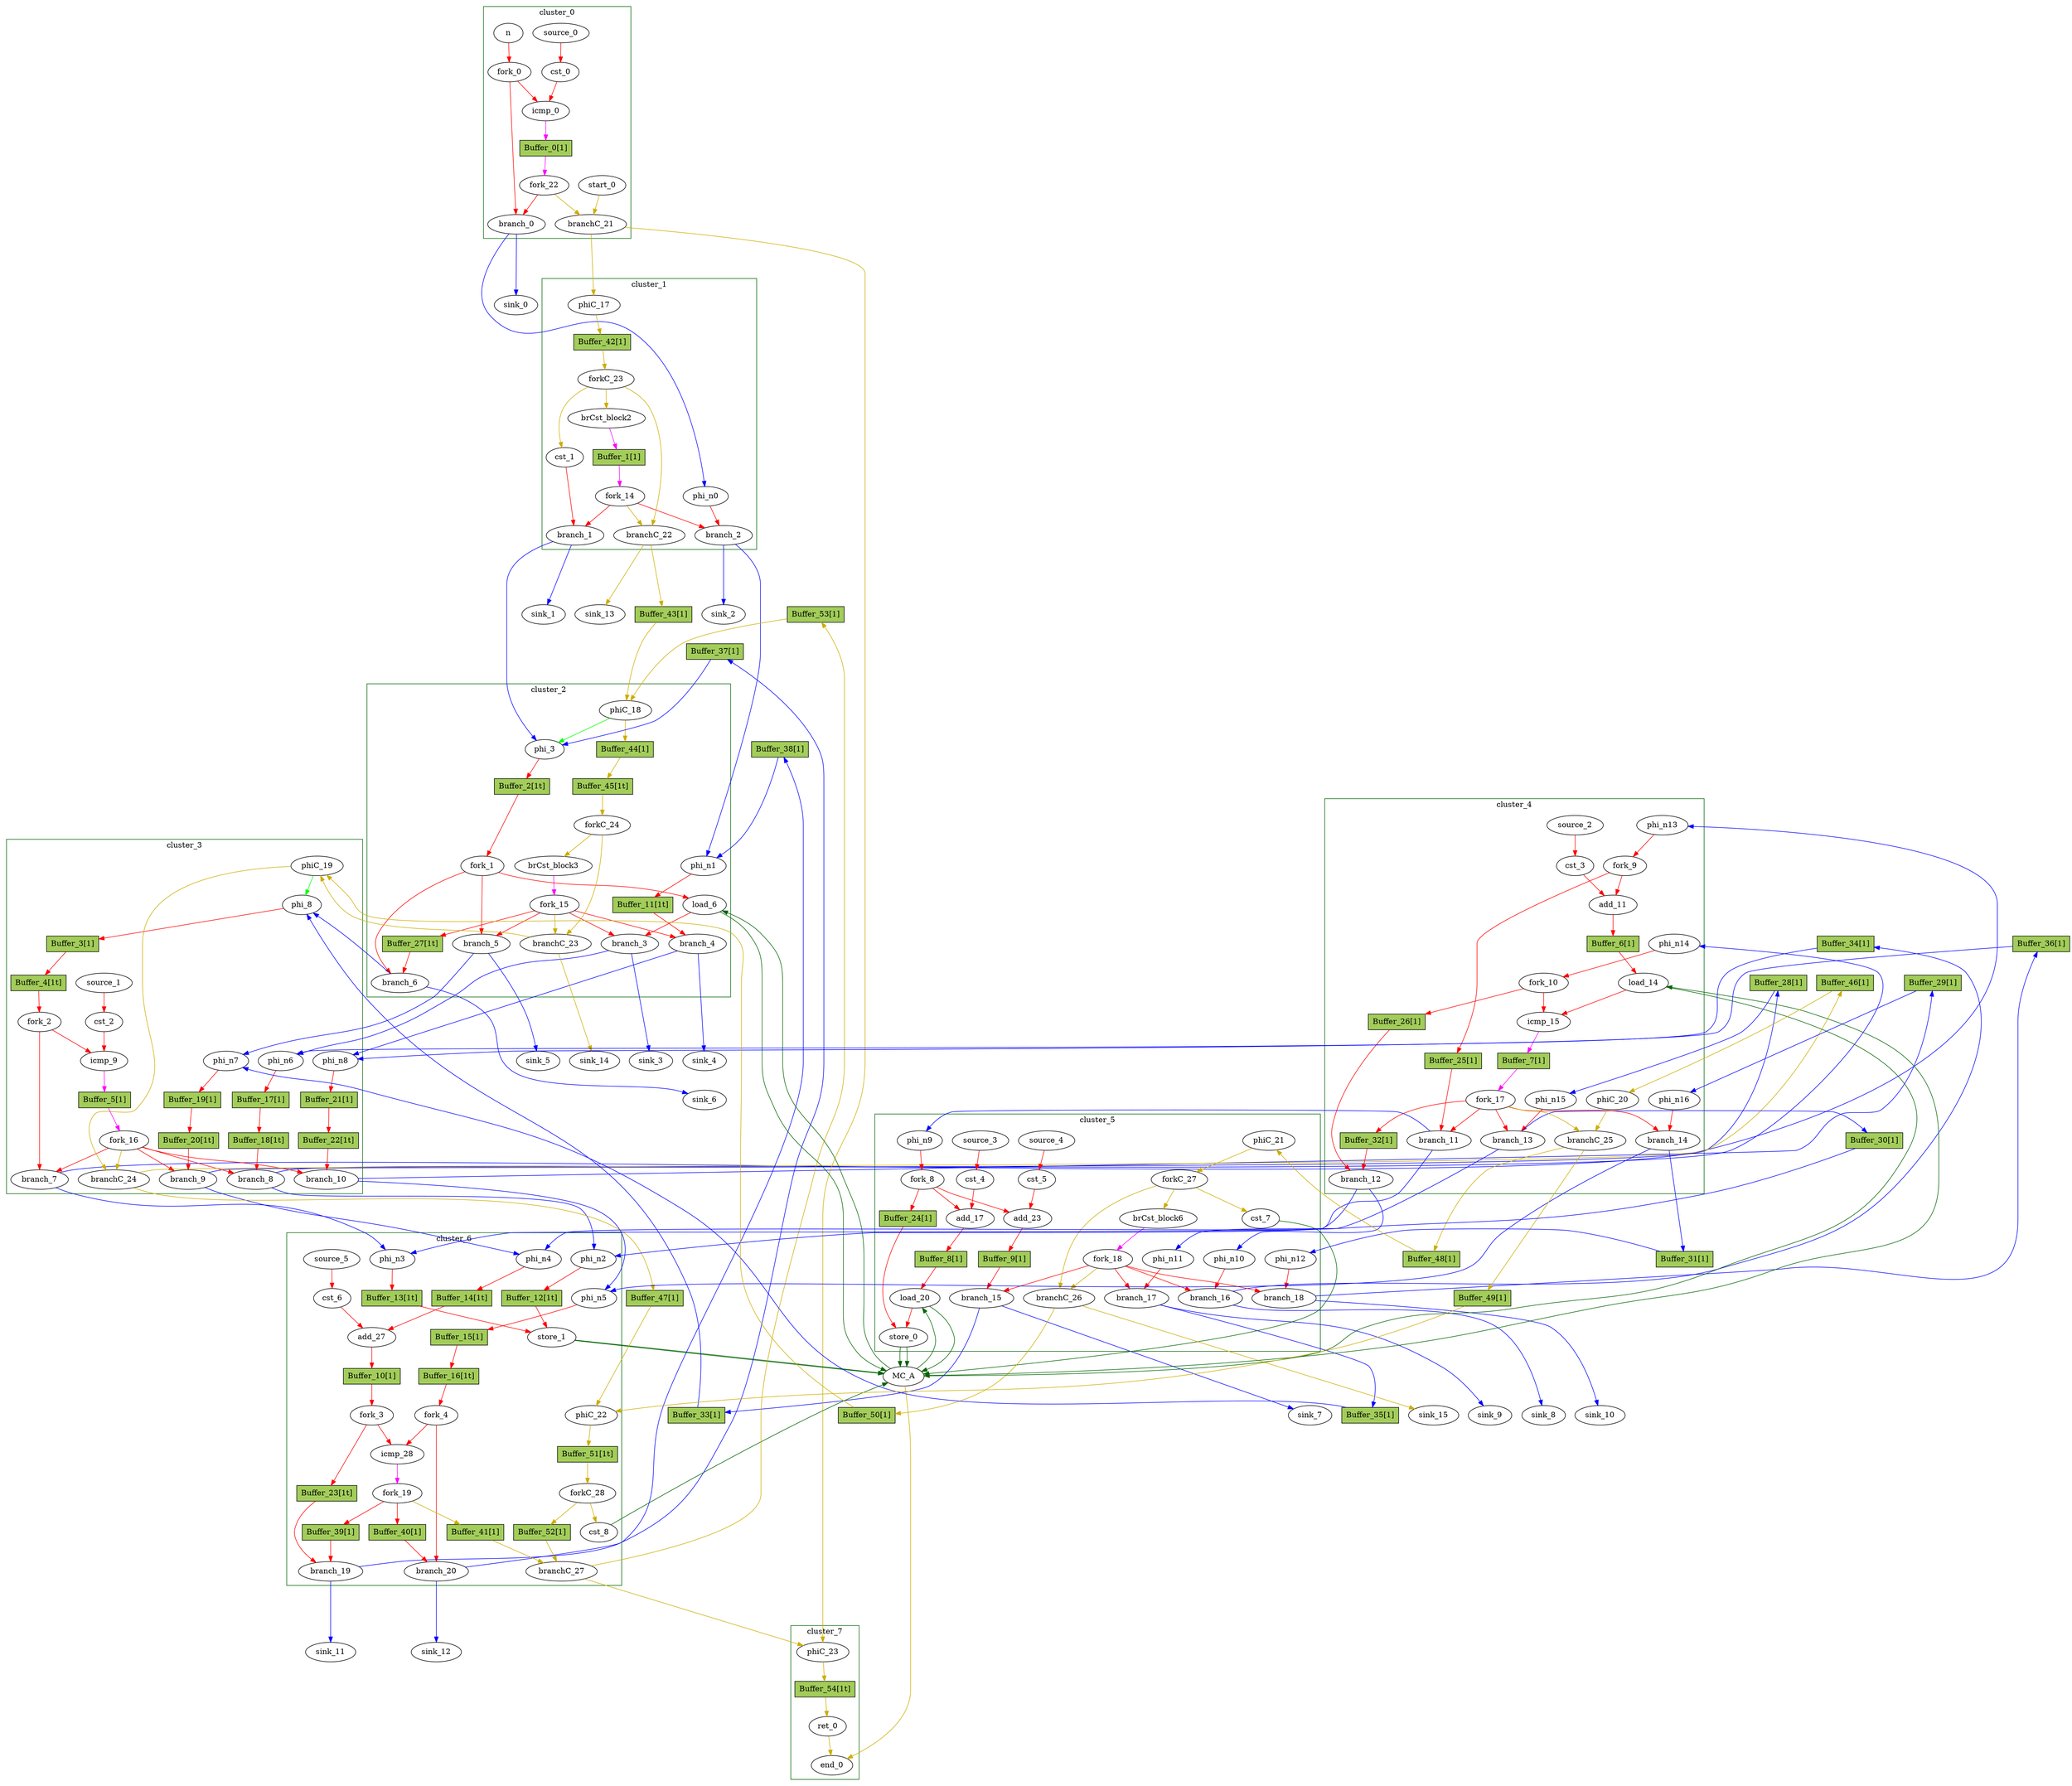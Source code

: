 Digraph G {
	splines=spline;
	subgraph cluster_cluster_3 {
	color = "darkgreen";
label = "cluster_3";
		"phi_8" [type="Mux", in="in1?:1 in2:32 in3:32 ", out="out1:32", bbID=4, delay=1.397];
		"cst_2" [type="Constant", in="in1:1", out="out1:1", bbID=4, value="0x00000000"];
		"icmp_9" [type="Operator", in="in1:32 in2:32 ", out="out1:1 ", bbID=4, II=1, delay=1.907, latency=0, op="icmp_sgt_op"];
		"phi_n6" [type="Merge", in="in1:32 in2:32 ", out="out1:32", bbID=4, delay=1.397];
		"phi_n7" [type="Merge", in="in1:31 in2:31 ", out="out1:31", bbID=4, delay=1.397];
		"phi_n8" [type="Merge", in="in1:32 in2:32 ", out="out1:32", bbID=4, delay=1.397];
		"fork_2" [type="Fork", in="in1:32", out="out1:32 out2:32 ", bbID=4];
		"branch_7" [type="Branch", in="in1:32 in2?:1", out="out1+:32 out2-:32", bbID=4];
		"branch_8" [type="Branch", in="in1:32 in2?:1", out="out1+:32 out2-:32", bbID=4];
		"branch_9" [type="Branch", in="in1:31 in2?:1", out="out1+:31 out2-:31", bbID=4];
		"branch_10" [type="Branch", in="in1:32 in2?:1", out="out1+:32 out2-:32", bbID=4];
		"fork_16" [type="Fork", in="in1:1", out="out1:1 out2:1 out3:1 out4:1 out5:1 ", bbID=4];
		"phiC_19" [type="CntrlMerge", in="in1:0 in2:0 ", out="out1:0 out2?:1", bbID=4, delay=0.0];
		"branchC_24" [type="Branch", in="in1:0 in2?:1", out="out1+:0 out2-:0", bbID=4];
		"source_1" [type="Source", out="out1:1", bbID=4];
		"Buffer_3" [type="Buffer", in="in1:32", out="out1:32", bbID=3, fillcolor="darkolivegreen3", height=0.4, label="Buffer_3[1]", shape="box", slots=1, style="filled", transparent="false"];
		"Buffer_4" [type="Buffer", in="in1:32", out="out1:32", bbID=3, fillcolor="darkolivegreen3", height=0.4, label="Buffer_4[1t]", shape="box", slots=1, style="filled", transparent="true"];
		"Buffer_5" [type="Buffer", in="in1:32", out="out1:32", bbID=3, fillcolor="darkolivegreen3", height=0.4, label="Buffer_5[1]", shape="box", slots=1, style="filled", transparent="false"];
		"Buffer_17" [type="Buffer", in="in1:32", out="out1:32", bbID=3, fillcolor="darkolivegreen3", height=0.4, label="Buffer_17[1]", shape="box", slots=1, style="filled", transparent="false"];
		"Buffer_18" [type="Buffer", in="in1:32", out="out1:32", bbID=3, fillcolor="darkolivegreen3", height=0.4, label="Buffer_18[1t]", shape="box", slots=1, style="filled", transparent="true"];
		"Buffer_19" [type="Buffer", in="in1:32", out="out1:32", bbID=3, fillcolor="darkolivegreen3", height=0.4, label="Buffer_19[1]", shape="box", slots=1, style="filled", transparent="false"];
		"Buffer_20" [type="Buffer", in="in1:32", out="out1:32", bbID=3, fillcolor="darkolivegreen3", height=0.4, label="Buffer_20[1t]", shape="box", slots=1, style="filled", transparent="true"];
		"Buffer_21" [type="Buffer", in="in1:32", out="out1:32", bbID=3, fillcolor="darkolivegreen3", height=0.4, label="Buffer_21[1]", shape="box", slots=1, style="filled", transparent="false"];
		"Buffer_22" [type="Buffer", in="in1:32", out="out1:32", bbID=3, fillcolor="darkolivegreen3", height=0.4, label="Buffer_22[1t]", shape="box", slots=1, style="filled", transparent="true"];
	}
	subgraph cluster_cluster_5 {
	color = "darkgreen";
label = "cluster_5";
		"cst_4" [type="Constant", in="in1:32", out="out1:32", bbID=6, value="0xFFFFFFFF"];
		"add_17" [type="Operator", in="in1:32 in2:32 ", out="out1:32 ", bbID=6, II=1, delay=2.287, latency=0, op="add_op"];
		"load_20" [type="Operator", in="in1:32 in2:32 ", out="out1:32 out2:32 ", bbID=6, II=1, delay=1.412, latency=2, op="mc_load_op", portId=2];
		"store_0" [type="Operator", in="in1:32 in2:32 ", out="out1:32 out2:32 ", bbID=6, II=1, delay=0.672, latency=0, op="mc_store_op", portId=0];
		"cst_5" [type="Constant", in="in1:32", out="out1:32", bbID=6, value="0xFFFFFFFF"];
		"add_23" [type="Operator", in="in1:32 in2:32 ", out="out1:32 ", bbID=6, II=1, delay=2.287, latency=0, op="add_op"];
		"brCst_block6" [type="Constant", in="in1:1", out="out1:1", bbID=6, value="0x1"];
		"phi_n9" [type="Merge", in="in1:32 ", out="out1:32", bbID=6, delay=0.0];
		"phi_n10" [type="Merge", in="in1:32 ", out="out1:32", bbID=6, delay=0.0];
		"phi_n11" [type="Merge", in="in1:31 ", out="out1:31", bbID=6, delay=0.0];
		"phi_n12" [type="Merge", in="in1:32 ", out="out1:32", bbID=6, delay=0.0];
		"fork_8" [type="Fork", in="in1:32", out="out1:32 out2:32 out3:32 ", bbID=6];
		"branch_15" [type="Branch", in="in1:32 in2?:1", out="out1+:32 out2-:32", bbID=6];
		"branch_16" [type="Branch", in="in1:32 in2?:1", out="out1+:32 out2-:32", bbID=6];
		"branch_17" [type="Branch", in="in1:31 in2?:1", out="out1+:31 out2-:31", bbID=6];
		"branch_18" [type="Branch", in="in1:32 in2?:1", out="out1+:32 out2-:32", bbID=6];
		"fork_18" [type="Fork", in="in1:1", out="out1:1 out2:1 out3:1 out4:1 out5:1 ", bbID=6];
		"cst_7" [type="Constant", in="in1:1", out="out1:1", bbID=6, value="0x00000001"];
		"phiC_21" [type="Merge", in="in1:0 ", out="out1:0", bbID=6, delay=0.0];
		"forkC_27" [type="Fork", in="in1:0", out="out1:0 out2:0 out3:0 ", bbID=6];
		"branchC_26" [type="Branch", in="in1:0 in2?:1", out="out1+:0 out2-:0", bbID=6];
		"source_3" [type="Source", out="out1:32", bbID=6];
		"source_4" [type="Source", out="out1:32", bbID=6];
		"Buffer_8" [type="Buffer", in="in1:32", out="out1:32", bbID=3, fillcolor="darkolivegreen3", height=0.4, label="Buffer_8[1]", shape="box", slots=1, style="filled", transparent="false"];
		"Buffer_9" [type="Buffer", in="in1:32", out="out1:32", bbID=3, fillcolor="darkolivegreen3", height=0.4, label="Buffer_9[1]", shape="box", slots=1, style="filled", transparent="false"];
		"Buffer_24" [type="Buffer", in="in1:32", out="out1:32", bbID=3, fillcolor="darkolivegreen3", height=0.4, label="Buffer_24[1]", shape="box", slots=1, style="filled", transparent="false"];
	}
	subgraph cluster_cluster_0 {
	color = "darkgreen";
label = "cluster_0";
		"n" [type="Entry", in="in1:32", out="out1:32", bbID=1];
		"cst_0" [type="Constant", in="in1:2", out="out1:2", bbID=1, value="0x00000002"];
		"icmp_0" [type="Operator", in="in1:32 in2:32 ", out="out1:1 ", bbID=1, II=1, delay=1.907, latency=0, op="icmp_slt_op"];
		"fork_0" [type="Fork", in="in1:32", out="out1:32 out2:32 ", bbID=1];
		"branch_0" [type="Branch", in="in1:32 in2?:1", out="out1+:32 out2-:32", bbID=1];
		"start_0" [type="Entry", in="in1:0", out="out1:0", bbID=1, control="true"];
		"branchC_21" [type="Branch", in="in1:0 in2?:1", out="out1+:0 out2-:0", bbID=1];
		"fork_22" [type="Fork", in="in1:1", out="out1:1 out2:1 ", bbID=1];
		"source_0" [type="Source", out="out1:2", bbID=1];
		"Buffer_0" [type="Buffer", in="in1:32", out="out1:32", bbID=3, fillcolor="darkolivegreen3", height=0.4, label="Buffer_0[1]", shape="box", slots=1, style="filled", transparent="false"];
	}
	subgraph cluster_cluster_1 {
	color = "darkgreen";
label = "cluster_1";
		"brCst_block2" [type="Constant", in="in1:1", out="out1:1", bbID=2, value="0x1"];
		"cst_1" [type="Constant", in="in1:1", out="out1:1", bbID=2, value="0x00000001"];
		"phi_n0" [type="Merge", in="in1:32 ", out="out1:32", bbID=2, delay=0.0];
		"branch_1" [type="Branch", in="in1:1 in2?:1", out="out1+:1 out2-:1", bbID=2];
		"branch_2" [type="Branch", in="in1:32 in2?:1", out="out1+:32 out2-:32", bbID=2];
		"fork_14" [type="Fork", in="in1:1", out="out1:1 out2:1 out3:1 ", bbID=2];
		"phiC_17" [type="Merge", in="in1:0 ", out="out1:0", bbID=2, delay=0.0];
		"forkC_23" [type="Fork", in="in1:0", out="out1:0 out2:0 out3:0 ", bbID=2];
		"branchC_22" [type="Branch", in="in1:0 in2?:1", out="out1+:0 out2-:0", bbID=2];
		"Buffer_1" [type="Buffer", in="in1:32", out="out1:32", bbID=3, fillcolor="darkolivegreen3", height=0.4, label="Buffer_1[1]", shape="box", slots=1, style="filled", transparent="false"];
		"Buffer_42" [type="Buffer", in="in1:32", out="out1:32", bbID=3, fillcolor="darkolivegreen3", height=0.4, label="Buffer_42[1]", shape="box", slots=1, style="filled", transparent="false"];
	}
	subgraph cluster_cluster_6 {
	color = "darkgreen";
label = "cluster_6";
		"store_1" [type="Operator", in="in1:32 in2:32 ", out="out1:32 out2:32 ", bbID=7, II=1, delay=0.672, latency=0, op="mc_store_op", portId=1];
		"cst_6" [type="Constant", in="in1:1", out="out1:1", bbID=7, value="0x00000001"];
		"add_27" [type="Operator", in="in1:31 in2:31 ", out="out1:31 ", bbID=7, II=1, delay=2.287, latency=0, op="add_op"];
		"icmp_28" [type="Operator", in="in1:32 in2:32 ", out="out1:1 ", bbID=7, II=1, delay=1.907, latency=0, op="icmp_slt_op"];
		"phi_n2" [type="Merge", in="in1:32 in2:32 ", out="out1:32", bbID=7, delay=1.397];
		"phi_n3" [type="Merge", in="in1:32 in2:32 ", out="out1:32", bbID=7, delay=1.397];
		"phi_n4" [type="Merge", in="in1:31 in2:31 ", out="out1:31", bbID=7, delay=1.397];
		"phi_n5" [type="Merge", in="in1:32 in2:32 ", out="out1:32", bbID=7, delay=1.397];
		"fork_3" [type="Fork", in="in1:31", out="out1:31 out2:31 ", bbID=7];
		"fork_4" [type="Fork", in="in1:32", out="out1:32 out2:32 ", bbID=7];
		"branch_19" [type="Branch", in="in1:31 in2?:1", out="out1+:31 out2-:31", bbID=7];
		"branch_20" [type="Branch", in="in1:32 in2?:1", out="out1+:32 out2-:32", bbID=7];
		"fork_19" [type="Fork", in="in1:1", out="out1:1 out2:1 out3:1 ", bbID=7];
		"cst_8" [type="Constant", in="in1:1", out="out1:1", bbID=7, value="0x00000001"];
		"phiC_22" [type="Merge", in="in1:0 in2:0 ", out="out1:0", bbID=7, delay=0.0];
		"forkC_28" [type="Fork", in="in1:0", out="out1:0 out2:0 ", bbID=7];
		"branchC_27" [type="Branch", in="in1:0 in2?:1", out="out1+:0 out2-:0", bbID=7];
		"source_5" [type="Source", out="out1:1", bbID=7];
		"Buffer_10" [type="Buffer", in="in1:32", out="out1:32", bbID=3, fillcolor="darkolivegreen3", height=0.4, label="Buffer_10[1]", shape="box", slots=1, style="filled", transparent="false"];
		"Buffer_12" [type="Buffer", in="in1:32", out="out1:32", bbID=3, fillcolor="darkolivegreen3", height=0.4, label="Buffer_12[1t]", shape="box", slots=1, style="filled", transparent="true"];
		"Buffer_13" [type="Buffer", in="in1:32", out="out1:32", bbID=3, fillcolor="darkolivegreen3", height=0.4, label="Buffer_13[1t]", shape="box", slots=1, style="filled", transparent="true"];
		"Buffer_14" [type="Buffer", in="in1:32", out="out1:32", bbID=3, fillcolor="darkolivegreen3", height=0.4, label="Buffer_14[1t]", shape="box", slots=1, style="filled", transparent="true"];
		"Buffer_15" [type="Buffer", in="in1:32", out="out1:32", bbID=3, fillcolor="darkolivegreen3", height=0.4, label="Buffer_15[1]", shape="box", slots=1, style="filled", transparent="false"];
		"Buffer_16" [type="Buffer", in="in1:32", out="out1:32", bbID=3, fillcolor="darkolivegreen3", height=0.4, label="Buffer_16[1t]", shape="box", slots=1, style="filled", transparent="true"];
		"Buffer_23" [type="Buffer", in="in1:32", out="out1:32", bbID=3, fillcolor="darkolivegreen3", height=0.4, label="Buffer_23[1t]", shape="box", slots=1, style="filled", transparent="true"];
		"Buffer_39" [type="Buffer", in="in1:32", out="out1:32", bbID=3, fillcolor="darkolivegreen3", height=0.4, label="Buffer_39[1]", shape="box", slots=1, style="filled", transparent="false"];
		"Buffer_40" [type="Buffer", in="in1:32", out="out1:32", bbID=3, fillcolor="darkolivegreen3", height=0.4, label="Buffer_40[1]", shape="box", slots=1, style="filled", transparent="false"];
		"Buffer_41" [type="Buffer", in="in1:32", out="out1:32", bbID=3, fillcolor="darkolivegreen3", height=0.4, label="Buffer_41[1]", shape="box", slots=1, style="filled", transparent="false"];
		"Buffer_51" [type="Buffer", in="in1:32", out="out1:32", bbID=3, fillcolor="darkolivegreen3", height=0.4, label="Buffer_51[1t]", shape="box", slots=1, style="filled", transparent="true"];
		"Buffer_52" [type="Buffer", in="in1:32", out="out1:32", bbID=3, fillcolor="darkolivegreen3", height=0.4, label="Buffer_52[1]", shape="box", slots=1, style="filled", transparent="false"];
	}
	subgraph cluster_cluster_7 {
	color = "darkgreen";
label = "cluster_7";
		"ret_0" [type="Operator", in="in1:0 ", out="out1:0 ", bbID=8, II=1, delay=0.0, latency=0, op="ret_op"];
		"end_0" [type="Exit", in="in1:0*e in2:0 ", out="out1:0", bbID=0];
		"phiC_23" [type="Merge", in="in1:0 in2:0 ", out="out1:0", bbID=8, delay=0.0];
		"Buffer_54" [type="Buffer", in="in1:32", out="out1:32", bbID=3, fillcolor="darkolivegreen3", height=0.4, label="Buffer_54[1t]", shape="box", slots=1, style="filled", transparent="true"];
	}
	subgraph cluster_cluster_4 {
	color = "darkgreen";
label = "cluster_4";
		"cst_3" [type="Constant", in="in1:32", out="out1:32", bbID=5, value="0xFFFFFFFF"];
		"add_11" [type="Operator", in="in1:32 in2:32 ", out="out1:32 ", bbID=5, II=1, delay=2.287, latency=0, op="add_op"];
		"load_14" [type="Operator", in="in1:32 in2:32 ", out="out1:32 out2:32 ", bbID=5, II=1, delay=1.412, latency=2, op="mc_load_op", portId=1];
		"icmp_15" [type="Operator", in="in1:32 in2:32 ", out="out1:1 ", bbID=5, II=1, delay=1.907, latency=0, op="icmp_sgt_op"];
		"phi_n13" [type="Merge", in="in1:32 ", out="out1:32", bbID=5, delay=0.0];
		"phi_n14" [type="Merge", in="in1:32 ", out="out1:32", bbID=5, delay=0.0];
		"phi_n15" [type="Merge", in="in1:31 ", out="out1:31", bbID=5, delay=0.0];
		"phi_n16" [type="Merge", in="in1:32 ", out="out1:32", bbID=5, delay=0.0];
		"fork_9" [type="Fork", in="in1:32", out="out1:32 out2:32 ", bbID=5];
		"fork_10" [type="Fork", in="in1:32", out="out1:32 out2:32 ", bbID=5];
		"branch_11" [type="Branch", in="in1:32 in2?:1", out="out1+:32 out2-:32", bbID=5];
		"branch_12" [type="Branch", in="in1:32 in2?:1", out="out1+:32 out2-:32", bbID=5];
		"branch_13" [type="Branch", in="in1:31 in2?:1", out="out1+:31 out2-:31", bbID=5];
		"branch_14" [type="Branch", in="in1:32 in2?:1", out="out1+:32 out2-:32", bbID=5];
		"fork_17" [type="Fork", in="in1:1", out="out1:1 out2:1 out3:1 out4:1 out5:1 ", bbID=5];
		"phiC_20" [type="Merge", in="in1:0 ", out="out1:0", bbID=5, delay=0.0];
		"branchC_25" [type="Branch", in="in1:0 in2?:1", out="out1+:0 out2-:0", bbID=5];
		"source_2" [type="Source", out="out1:32", bbID=5];
		"Buffer_6" [type="Buffer", in="in1:32", out="out1:32", bbID=3, fillcolor="darkolivegreen3", height=0.4, label="Buffer_6[1]", shape="box", slots=1, style="filled", transparent="false"];
		"Buffer_7" [type="Buffer", in="in1:32", out="out1:32", bbID=3, fillcolor="darkolivegreen3", height=0.4, label="Buffer_7[1]", shape="box", slots=1, style="filled", transparent="false"];
		"Buffer_25" [type="Buffer", in="in1:32", out="out1:32", bbID=3, fillcolor="darkolivegreen3", height=0.4, label="Buffer_25[1]", shape="box", slots=1, style="filled", transparent="false"];
		"Buffer_26" [type="Buffer", in="in1:32", out="out1:32", bbID=3, fillcolor="darkolivegreen3", height=0.4, label="Buffer_26[1]", shape="box", slots=1, style="filled", transparent="false"];
		"Buffer_32" [type="Buffer", in="in1:32", out="out1:32", bbID=3, fillcolor="darkolivegreen3", height=0.4, label="Buffer_32[1]", shape="box", slots=1, style="filled", transparent="false"];
	}
	subgraph cluster_cluster_2 {
	color = "darkgreen";
label = "cluster_2";
		"phi_3" [type="Mux", in="in1?:1 in2:31 in3:31 ", out="out1:31", bbID=3, delay=1.397];
		"load_6" [type="Operator", in="in1:32 in2:31 ", out="out1:32 out2:31 ", bbID=3, II=1, delay=1.412, latency=2, op="mc_load_op", portId=0];
		"brCst_block3" [type="Constant", in="in1:1", out="out1:1", bbID=3, value="0x1"];
		"phi_n1" [type="Merge", in="in1:32 in2:32 ", out="out1:32", bbID=3, delay=1.397];
		"fork_1" [type="Fork", in="in1:31", out="out1:31 out2:31 out3:31 ", bbID=3];
		"branch_3" [type="Branch", in="in1:32 in2?:1", out="out1+:32 out2-:32", bbID=3];
		"branch_4" [type="Branch", in="in1:32 in2?:1", out="out1+:32 out2-:32", bbID=3];
		"branch_5" [type="Branch", in="in1:31 in2?:1", out="out1+:31 out2-:31", bbID=3];
		"branch_6" [type="Branch", in="in1:31 in2?:1", out="out1+:31 out2-:31", bbID=3];
		"fork_15" [type="Fork", in="in1:1", out="out1:1 out2:1 out3:1 out4:1 out5:1 ", bbID=3];
		"phiC_18" [type="CntrlMerge", in="in1:0 in2:0 ", out="out1:0 out2?:1", bbID=3, delay=0.0];
		"forkC_24" [type="Fork", in="in1:0", out="out1:0 out2:0 ", bbID=3];
		"branchC_23" [type="Branch", in="in1:0 in2?:1", out="out1+:0 out2-:0", bbID=3];
		"Buffer_2" [type="Buffer", in="in1:32", out="out1:32", bbID=3, fillcolor="darkolivegreen3", height=0.4, label="Buffer_2[1t]", shape="box", slots=1, style="filled", transparent="true"];
		"Buffer_11" [type="Buffer", in="in1:32", out="out1:32", bbID=3, fillcolor="darkolivegreen3", height=0.4, label="Buffer_11[1t]", shape="box", slots=1, style="filled", transparent="true"];
		"Buffer_27" [type="Buffer", in="in1:32", out="out1:32", bbID=3, fillcolor="darkolivegreen3", height=0.4, label="Buffer_27[1t]", shape="box", slots=1, style="filled", transparent="true"];
		"Buffer_44" [type="Buffer", in="in1:32", out="out1:32", bbID=3, fillcolor="darkolivegreen3", height=0.4, label="Buffer_44[1]", shape="box", slots=1, style="filled", transparent="false"];
		"Buffer_45" [type="Buffer", in="in1:32", out="out1:32", bbID=3, fillcolor="darkolivegreen3", height=0.4, label="Buffer_45[1t]", shape="box", slots=1, style="filled", transparent="true"];
	}
		"MC_A" [type="MC", in="in1:32*c0 in2:32*c1 in3:32*l0a in4:32*l1a in5:32*l2a in6:32*s0a in7:32*s0d in8:32*s1a in9:32*s1d ", out="out1:32*l0d out2:32*l1d out3:32*l2d out4:0*e ", bbID=0, bbcount=2, ldcount=3, memory="A", stcount=2];
		"sink_0" [type="Sink", in="in1:32", bbID=0];
		"sink_1" [type="Sink", in="in1:1", bbID=0];
		"sink_2" [type="Sink", in="in1:32", bbID=0];
		"sink_3" [type="Sink", in="in1:32", bbID=0];
		"sink_4" [type="Sink", in="in1:32", bbID=0];
		"sink_5" [type="Sink", in="in1:31", bbID=0];
		"sink_6" [type="Sink", in="in1:31", bbID=0];
		"sink_7" [type="Sink", in="in1:32", bbID=0];
		"sink_8" [type="Sink", in="in1:32", bbID=0];
		"sink_9" [type="Sink", in="in1:31", bbID=0];
		"sink_10" [type="Sink", in="in1:32", bbID=0];
		"sink_11" [type="Sink", in="in1:31", bbID=0];
		"sink_12" [type="Sink", in="in1:32", bbID=0];
		"sink_13" [type="Sink", in="in1:0", bbID=0];
		"sink_14" [type="Sink", in="in1:0", bbID=0];
		"sink_15" [type="Sink", in="in1:0", bbID=0];
		"Buffer_28" [type="Buffer", in="in1:32", out="out1:32", bbID=3, fillcolor="darkolivegreen3", height=0.4, label="Buffer_28[1]", shape="box", slots=1, style="filled", transparent="false"];
		"Buffer_29" [type="Buffer", in="in1:32", out="out1:32", bbID=3, fillcolor="darkolivegreen3", height=0.4, label="Buffer_29[1]", shape="box", slots=1, style="filled", transparent="false"];
		"Buffer_30" [type="Buffer", in="in1:32", out="out1:32", bbID=3, fillcolor="darkolivegreen3", height=0.4, label="Buffer_30[1]", shape="box", slots=1, style="filled", transparent="false"];
		"Buffer_31" [type="Buffer", in="in1:32", out="out1:32", bbID=3, fillcolor="darkolivegreen3", height=0.4, label="Buffer_31[1]", shape="box", slots=1, style="filled", transparent="false"];
		"Buffer_33" [type="Buffer", in="in1:32", out="out1:32", bbID=3, fillcolor="darkolivegreen3", height=0.4, label="Buffer_33[1]", shape="box", slots=1, style="filled", transparent="false"];
		"Buffer_34" [type="Buffer", in="in1:32", out="out1:32", bbID=3, fillcolor="darkolivegreen3", height=0.4, label="Buffer_34[1]", shape="box", slots=1, style="filled", transparent="false"];
		"Buffer_35" [type="Buffer", in="in1:32", out="out1:32", bbID=3, fillcolor="darkolivegreen3", height=0.4, label="Buffer_35[1]", shape="box", slots=1, style="filled", transparent="false"];
		"Buffer_36" [type="Buffer", in="in1:32", out="out1:32", bbID=3, fillcolor="darkolivegreen3", height=0.4, label="Buffer_36[1]", shape="box", slots=1, style="filled", transparent="false"];
		"Buffer_37" [type="Buffer", in="in1:32", out="out1:32", bbID=3, fillcolor="darkolivegreen3", height=0.4, label="Buffer_37[1]", shape="box", slots=1, style="filled", transparent="false"];
		"Buffer_38" [type="Buffer", in="in1:32", out="out1:32", bbID=3, fillcolor="darkolivegreen3", height=0.4, label="Buffer_38[1]", shape="box", slots=1, style="filled", transparent="false"];
		"Buffer_43" [type="Buffer", in="in1:32", out="out1:32", bbID=3, fillcolor="darkolivegreen3", height=0.4, label="Buffer_43[1]", shape="box", slots=1, style="filled", transparent="false"];
		"Buffer_46" [type="Buffer", in="in1:32", out="out1:32", bbID=3, fillcolor="darkolivegreen3", height=0.4, label="Buffer_46[1]", shape="box", slots=1, style="filled", transparent="false"];
		"Buffer_47" [type="Buffer", in="in1:32", out="out1:32", bbID=3, fillcolor="darkolivegreen3", height=0.4, label="Buffer_47[1]", shape="box", slots=1, style="filled", transparent="false"];
		"Buffer_48" [type="Buffer", in="in1:32", out="out1:32", bbID=3, fillcolor="darkolivegreen3", height=0.4, label="Buffer_48[1]", shape="box", slots=1, style="filled", transparent="false"];
		"Buffer_49" [type="Buffer", in="in1:32", out="out1:32", bbID=3, fillcolor="darkolivegreen3", height=0.4, label="Buffer_49[1]", shape="box", slots=1, style="filled", transparent="false"];
		"Buffer_50" [type="Buffer", in="in1:32", out="out1:32", bbID=3, fillcolor="darkolivegreen3", height=0.4, label="Buffer_50[1]", shape="box", slots=1, style="filled", transparent="false"];
		"Buffer_53" [type="Buffer", in="in1:32", out="out1:32", bbID=3, fillcolor="darkolivegreen3", height=0.4, label="Buffer_53[1]", shape="box", slots=1, style="filled", transparent="false"];
		"n" -> "fork_0" [color = "red", from = "out1", to = "in1"];
		"cst_0" -> "icmp_0" [color = "red", from = "out1", to = "in2"];
		"icmp_0" -> "Buffer_0" [color = "magenta", from = "out1", to = "in1"];
		"brCst_block2" -> "Buffer_1" [color = "magenta", from = "out1", to = "in1"];
		"cst_1" -> "branch_1" [color = "red", from = "out1", to = "in1"];
		"phi_3" -> "Buffer_2" [color = "red", from = "out1", to = "in1"];
		"load_6" -> "branch_3" [color = "red", from = "out1", to = "in1"];
		"load_6" -> "MC_A" [color = "darkgreen", mem_address = "true", from = "out2", to = "in3"];
		"brCst_block3" -> "fork_15" [color = "magenta", from = "out1", to = "in1"];
		"phi_8" -> "Buffer_3" [color = "red", from = "out1", to = "in1"];
		"cst_2" -> "icmp_9" [color = "red", from = "out1", to = "in2"];
		"icmp_9" -> "Buffer_5" [color = "magenta", from = "out1", to = "in1"];
		"cst_3" -> "add_11" [color = "red", from = "out1", to = "in2"];
		"add_11" -> "Buffer_6" [color = "red", from = "out1", to = "in1"];
		"load_14" -> "icmp_15" [color = "red", from = "out1", to = "in1"];
		"load_14" -> "MC_A" [color = "darkgreen", mem_address = "true", from = "out2", to = "in4"];
		"icmp_15" -> "Buffer_7" [color = "magenta", from = "out1", to = "in1"];
		"cst_4" -> "add_17" [color = "red", from = "out1", to = "in2"];
		"add_17" -> "Buffer_8" [color = "red", from = "out1", to = "in1"];
		"load_20" -> "store_0" [color = "red", from = "out1", to = "in1"];
		"load_20" -> "MC_A" [color = "darkgreen", mem_address = "true", from = "out2", to = "in5"];
		"store_0" -> "MC_A" [color = "darkgreen", mem_address = "true", from = "out2", to = "in6"];
		"store_0" -> "MC_A" [color = "darkgreen", mem_address = "false", from = "out1", to = "in7"];
		"cst_5" -> "add_23" [color = "red", from = "out1", to = "in2"];
		"add_23" -> "Buffer_9" [color = "red", from = "out1", to = "in1"];
		"brCst_block6" -> "fork_18" [color = "magenta", from = "out1", to = "in1"];
		"store_1" -> "MC_A" [color = "darkgreen", mem_address = "true", from = "out2", to = "in8"];
		"store_1" -> "MC_A" [color = "darkgreen", mem_address = "false", from = "out1", to = "in9"];
		"cst_6" -> "add_27" [color = "red", from = "out1", to = "in2"];
		"add_27" -> "Buffer_10" [color = "red", from = "out1", to = "in1"];
		"icmp_28" -> "fork_19" [color = "magenta", from = "out1", to = "in1"];
		"ret_0" -> "end_0" [color = "gold3", from = "out1", to = "in2"];
		"phi_n0" -> "branch_2" [color = "red", from = "out1", to = "in1"];
		"phi_n1" -> "Buffer_11" [color = "red", from = "out1", to = "in1"];
		"phi_n2" -> "Buffer_12" [color = "red", from = "out1", to = "in1"];
		"phi_n3" -> "Buffer_13" [color = "red", from = "out1", to = "in1"];
		"phi_n4" -> "Buffer_14" [color = "red", from = "out1", to = "in1"];
		"phi_n5" -> "Buffer_15" [color = "red", from = "out1", to = "in1"];
		"phi_n6" -> "Buffer_17" [color = "red", from = "out1", to = "in1"];
		"phi_n7" -> "Buffer_19" [color = "red", from = "out1", to = "in1"];
		"phi_n8" -> "Buffer_21" [color = "red", from = "out1", to = "in1"];
		"phi_n9" -> "fork_8" [color = "red", from = "out1", to = "in1"];
		"phi_n10" -> "branch_16" [color = "red", from = "out1", to = "in1"];
		"phi_n11" -> "branch_17" [color = "red", from = "out1", to = "in1"];
		"phi_n12" -> "branch_18" [color = "red", from = "out1", to = "in1"];
		"phi_n13" -> "fork_9" [color = "red", from = "out1", to = "in1"];
		"phi_n14" -> "fork_10" [color = "red", from = "out1", to = "in1"];
		"phi_n15" -> "branch_13" [color = "red", from = "out1", to = "in1"];
		"phi_n16" -> "branch_14" [color = "red", from = "out1", to = "in1"];
		"fork_0" -> "icmp_0" [color = "red", from = "out1", to = "in1"];
		"fork_0" -> "branch_0" [color = "red", from = "out2", to = "in1"];
		"fork_1" -> "load_6" [color = "red", from = "out1", to = "in2"];
		"fork_1" -> "branch_5" [color = "red", from = "out2", to = "in1"];
		"fork_1" -> "branch_6" [color = "red", from = "out3", to = "in1"];
		"fork_2" -> "icmp_9" [color = "red", from = "out1", to = "in1"];
		"fork_2" -> "branch_7" [color = "red", from = "out2", to = "in1"];
		"fork_3" -> "icmp_28" [color = "red", from = "out1", to = "in1"];
		"fork_3" -> "Buffer_23" [color = "red", from = "out2", to = "in1"];
		"fork_4" -> "icmp_28" [color = "red", from = "out1", to = "in2"];
		"fork_4" -> "branch_20" [color = "red", from = "out2", to = "in1"];
		"fork_8" -> "add_17" [color = "red", from = "out1", to = "in1"];
		"fork_8" -> "add_23" [color = "red", from = "out3", to = "in1"];
		"fork_8" -> "Buffer_24" [color = "red", from = "out2", to = "in1"];
		"fork_9" -> "add_11" [color = "red", from = "out1", to = "in1"];
		"fork_9" -> "Buffer_25" [color = "red", from = "out2", to = "in1"];
		"fork_10" -> "icmp_15" [color = "red", from = "out1", to = "in2"];
		"fork_10" -> "Buffer_26" [color = "red", from = "out2", to = "in1"];
		"branch_0" -> "phi_n0" [color = "blue", from = "out2", to = "in1", minlen = 3];
		"branch_0" -> "sink_0" [color = "blue", from = "out1", to = "in1", minlen = 3];
		"branch_1" -> "phi_3" [color = "blue", from = "out1", to = "in2", minlen = 3];
		"branch_1" -> "sink_1" [color = "blue", from = "out2", to = "in1", minlen = 3];
		"branch_2" -> "phi_n1" [color = "blue", from = "out1", to = "in1", minlen = 3];
		"branch_2" -> "sink_2" [color = "blue", from = "out2", to = "in1", minlen = 3];
		"fork_14" -> "branch_1" [color = "red", from = "out2", to = "in2"];
		"fork_14" -> "branch_2" [color = "red", from = "out1", to = "in2"];
		"fork_14" -> "branchC_22" [color = "gold3", from = "out3", to = "in2"];
		"branch_3" -> "phi_n6" [color = "blue", from = "out1", to = "in1", minlen = 3];
		"branch_3" -> "sink_3" [color = "blue", from = "out2", to = "in1", minlen = 3];
		"branch_4" -> "phi_n8" [color = "blue", from = "out1", to = "in1", minlen = 3];
		"branch_4" -> "sink_4" [color = "blue", from = "out2", to = "in1", minlen = 3];
		"branch_5" -> "phi_n7" [color = "blue", from = "out1", to = "in1", minlen = 3];
		"branch_5" -> "sink_5" [color = "blue", from = "out2", to = "in1", minlen = 3];
		"branch_6" -> "phi_8" [color = "blue", from = "out1", to = "in2", minlen = 3];
		"branch_6" -> "sink_6" [color = "blue", from = "out2", to = "in1", minlen = 3];
		"fork_15" -> "branch_3" [color = "red", from = "out4", to = "in2"];
		"fork_15" -> "branch_4" [color = "red", from = "out3", to = "in2"];
		"fork_15" -> "branch_5" [color = "red", from = "out2", to = "in2"];
		"fork_15" -> "branchC_23" [color = "gold3", from = "out5", to = "in2"];
		"fork_15" -> "Buffer_27" [color = "red", from = "out1", to = "in1"];
		"branch_7" -> "phi_n3" [color = "blue", from = "out2", to = "in1", minlen = 3];
		"branch_7" -> "phi_n13" [color = "blue", from = "out1", to = "in1", minlen = 3];
		"branch_8" -> "phi_n2" [color = "blue", from = "out2", to = "in1", minlen = 3];
		"branch_8" -> "phi_n14" [color = "blue", from = "out1", to = "in1", minlen = 3];
		"branch_9" -> "phi_n4" [color = "blue", from = "out2", to = "in1", minlen = 3];
		"branch_9" -> "Buffer_28" [color = "blue", from = "out1", to = "in1", minlen = 3];
		"branch_10" -> "phi_n5" [color = "blue", from = "out2", to = "in1", minlen = 3];
		"branch_10" -> "Buffer_29" [color = "blue", from = "out1", to = "in1", minlen = 3];
		"fork_16" -> "branch_7" [color = "red", from = "out4", to = "in2"];
		"fork_16" -> "branch_8" [color = "red", from = "out3", to = "in2"];
		"fork_16" -> "branch_9" [color = "red", from = "out2", to = "in2"];
		"fork_16" -> "branch_10" [color = "red", from = "out1", to = "in2"];
		"fork_16" -> "branchC_24" [color = "gold3", from = "out5", to = "in2"];
		"branch_11" -> "phi_n3" [color = "blue", from = "out2", to = "in2", minlen = 3];
		"branch_11" -> "phi_n9" [color = "blue", from = "out1", to = "in1", minlen = 3];
		"branch_12" -> "phi_n2" [color = "blue", from = "out2", to = "in2", minlen = 3];
		"branch_12" -> "phi_n10" [color = "blue", from = "out1", to = "in1", minlen = 3];
		"branch_13" -> "phi_n4" [color = "blue", from = "out2", to = "in2", minlen = 3];
		"branch_13" -> "Buffer_30" [color = "blue", from = "out1", to = "in1", minlen = 3];
		"branch_14" -> "phi_n5" [color = "blue", from = "out2", to = "in2", minlen = 3];
		"branch_14" -> "Buffer_31" [color = "blue", from = "out1", to = "in1", minlen = 3];
		"fork_17" -> "branch_11" [color = "red", from = "out4", to = "in2"];
		"fork_17" -> "branch_13" [color = "red", from = "out2", to = "in2"];
		"fork_17" -> "branch_14" [color = "red", from = "out1", to = "in2"];
		"fork_17" -> "branchC_25" [color = "gold3", from = "out5", to = "in2"];
		"fork_17" -> "Buffer_32" [color = "red", from = "out3", to = "in1"];
		"branch_15" -> "sink_7" [color = "blue", from = "out2", to = "in1", minlen = 3];
		"branch_15" -> "Buffer_33" [color = "blue", from = "out1", to = "in1", minlen = 3];
		"branch_16" -> "sink_8" [color = "blue", from = "out2", to = "in1", minlen = 3];
		"branch_16" -> "Buffer_34" [color = "blue", from = "out1", to = "in1", minlen = 3];
		"branch_17" -> "sink_9" [color = "blue", from = "out2", to = "in1", minlen = 3];
		"branch_17" -> "Buffer_35" [color = "blue", from = "out1", to = "in1", minlen = 3];
		"branch_18" -> "sink_10" [color = "blue", from = "out2", to = "in1", minlen = 3];
		"branch_18" -> "Buffer_36" [color = "blue", from = "out1", to = "in1", minlen = 3];
		"fork_18" -> "branch_15" [color = "red", from = "out4", to = "in2"];
		"fork_18" -> "branch_16" [color = "red", from = "out3", to = "in2"];
		"fork_18" -> "branch_17" [color = "red", from = "out2", to = "in2"];
		"fork_18" -> "branch_18" [color = "red", from = "out1", to = "in2"];
		"fork_18" -> "branchC_26" [color = "gold3", from = "out5", to = "in2"];
		"branch_19" -> "sink_11" [color = "blue", from = "out2", to = "in1", minlen = 3];
		"branch_19" -> "Buffer_37" [color = "blue", from = "out1", to = "in1", minlen = 3];
		"branch_20" -> "sink_12" [color = "blue", from = "out2", to = "in1", minlen = 3];
		"branch_20" -> "Buffer_38" [color = "blue", from = "out1", to = "in1", minlen = 3];
		"fork_19" -> "Buffer_39" [color = "red", from = "out2", to = "in1"];
		"fork_19" -> "Buffer_40" [color = "red", from = "out1", to = "in1"];
		"fork_19" -> "Buffer_41" [color = "gold3", from = "out3", to = "in1"];
		"MC_A" -> "load_6" [color = "darkgreen", mem_address = "false", from = "out1", to = "in1"];
		"MC_A" -> "load_14" [color = "darkgreen", mem_address = "false", from = "out2", to = "in1"];
		"MC_A" -> "load_20" [color = "darkgreen", mem_address = "false", from = "out3", to = "in1"];
		"MC_A" -> "end_0" [color = "gold3", from = "out4", to = "in1"];
		"cst_7" -> "MC_A" [color = "darkgreen", from = "out1", to = "in1"];
		"cst_8" -> "MC_A" [color = "darkgreen", from = "out1", to = "in2"];
		"start_0" -> "branchC_21" [color = "gold3", from = "out1", to = "in1"];
		"branchC_21" -> "phiC_17" [color = "gold3", from = "out2", to = "in1", minlen = 3];
		"branchC_21" -> "phiC_23" [color = "gold3", from = "out1", to = "in1", minlen = 3];
		"fork_22" -> "branch_0" [color = "red", from = "out1", to = "in2"];
		"fork_22" -> "branchC_21" [color = "gold3", from = "out2", to = "in2"];
		"phiC_17" -> "Buffer_42" [color = "gold3", from = "out1", to = "in1"];
		"forkC_23" -> "brCst_block2" [color = "gold3", from = "out3", to = "in1"];
		"forkC_23" -> "cst_1" [color = "gold3", from = "out1", to = "in1"];
		"forkC_23" -> "branchC_22" [color = "gold3", from = "out2", to = "in1"];
		"branchC_22" -> "sink_13" [color = "gold3", from = "out2", to = "in1", minlen = 3];
		"branchC_22" -> "Buffer_43" [color = "gold3", from = "out1", to = "in1", minlen = 3];
		"phiC_18" -> "phi_3" [color = "green", from = "out2", to = "in1"];
		"phiC_18" -> "Buffer_44" [color = "gold3", from = "out1", to = "in1"];
		"forkC_24" -> "brCst_block3" [color = "gold3", from = "out2", to = "in1"];
		"forkC_24" -> "branchC_23" [color = "gold3", from = "out1", to = "in1"];
		"branchC_23" -> "phiC_19" [color = "gold3", from = "out1", to = "in1", minlen = 3];
		"branchC_23" -> "sink_14" [color = "gold3", from = "out2", to = "in1", minlen = 3];
		"phiC_19" -> "phi_8" [color = "green", from = "out2", to = "in1"];
		"phiC_19" -> "branchC_24" [color = "gold3", from = "out1", to = "in1"];
		"branchC_24" -> "Buffer_46" [color = "gold3", from = "out1", to = "in1", minlen = 3];
		"branchC_24" -> "Buffer_47" [color = "gold3", from = "out2", to = "in1", minlen = 3];
		"phiC_20" -> "branchC_25" [color = "gold3", from = "out1", to = "in1"];
		"branchC_25" -> "Buffer_48" [color = "gold3", from = "out1", to = "in1", minlen = 3];
		"branchC_25" -> "Buffer_49" [color = "gold3", from = "out2", to = "in1", minlen = 3];
		"phiC_21" -> "forkC_27" [color = "gold3", from = "out1", to = "in1"];
		"forkC_27" -> "brCst_block6" [color = "gold3", from = "out3", to = "in1"];
		"forkC_27" -> "cst_7" [color = "gold3", from = "out1", to = "in1"];
		"forkC_27" -> "branchC_26" [color = "gold3", from = "out2", to = "in1"];
		"branchC_26" -> "sink_15" [color = "gold3", from = "out2", to = "in1", minlen = 3];
		"branchC_26" -> "Buffer_50" [color = "gold3", from = "out1", to = "in1", minlen = 3];
		"phiC_22" -> "Buffer_51" [color = "gold3", from = "out1", to = "in1"];
		"forkC_28" -> "cst_8" [color = "gold3", from = "out1", to = "in1"];
		"forkC_28" -> "Buffer_52" [color = "gold3", from = "out2", to = "in1"];
		"branchC_27" -> "phiC_23" [color = "gold3", from = "out2", to = "in2", minlen = 3];
		"branchC_27" -> "Buffer_53" [color = "gold3", from = "out1", to = "in1", minlen = 3];
		"phiC_23" -> "Buffer_54" [color = "gold3", from = "out1", to = "in1"];
		"source_0" -> "cst_0" [color = "red", from = "out1", to = "in1"];
		"source_1" -> "cst_2" [color = "red", from = "out1", to = "in1"];
		"source_2" -> "cst_3" [color = "red", from = "out1", to = "in1"];
		"source_3" -> "cst_4" [color = "red", from = "out1", to = "in1"];
		"source_4" -> "cst_5" [color = "red", from = "out1", to = "in1"];
		"source_5" -> "cst_6" [color = "red", from = "out1", to = "in1"];
		"Buffer_0" -> "fork_22" [color = "magenta", from = "out1", to = "in1"];
		"Buffer_1" -> "fork_14" [color = "magenta", from = "out1", to = "in1"];
		"Buffer_2" -> "fork_1" [color = "red", from = "out1", to = "in1"];
		"Buffer_3" -> "Buffer_4" [color = "red", from = "out1", to = "in1"];
		"Buffer_4" -> "fork_2" [color = "red", from = "out1", to = "in1"];
		"Buffer_5" -> "fork_16" [color = "magenta", from = "out1", to = "in1"];
		"Buffer_6" -> "load_14" [color = "red", from = "out1", to = "in2"];
		"Buffer_7" -> "fork_17" [color = "magenta", from = "out1", to = "in1"];
		"Buffer_8" -> "load_20" [color = "red", from = "out1", to = "in2"];
		"Buffer_9" -> "branch_15" [color = "red", from = "out1", to = "in1"];
		"Buffer_10" -> "fork_3" [color = "red", from = "out1", to = "in1"];
		"Buffer_11" -> "branch_4" [color = "red", from = "out1", to = "in1"];
		"Buffer_12" -> "store_1" [color = "red", from = "out1", to = "in1"];
		"Buffer_13" -> "store_1" [color = "red", from = "out1", to = "in2"];
		"Buffer_14" -> "add_27" [color = "red", from = "out1", to = "in1"];
		"Buffer_15" -> "Buffer_16" [color = "red", from = "out1", to = "in1"];
		"Buffer_16" -> "fork_4" [color = "red", from = "out1", to = "in1"];
		"Buffer_17" -> "Buffer_18" [color = "red", from = "out1", to = "in1"];
		"Buffer_18" -> "branch_8" [color = "red", from = "out1", to = "in1"];
		"Buffer_19" -> "Buffer_20" [color = "red", from = "out1", to = "in1"];
		"Buffer_20" -> "branch_9" [color = "red", from = "out1", to = "in1"];
		"Buffer_21" -> "Buffer_22" [color = "red", from = "out1", to = "in1"];
		"Buffer_22" -> "branch_10" [color = "red", from = "out1", to = "in1"];
		"Buffer_23" -> "branch_19" [color = "red", from = "out1", to = "in1"];
		"Buffer_24" -> "store_0" [color = "red", from = "out1", to = "in2"];
		"Buffer_25" -> "branch_11" [color = "red", from = "out1", to = "in1"];
		"Buffer_26" -> "branch_12" [color = "red", from = "out1", to = "in1"];
		"Buffer_27" -> "branch_6" [color = "red", from = "out1", to = "in2"];
		"Buffer_28" -> "phi_n15" [color = "blue", from = "out1", to = "in1", minlen = 3];
		"Buffer_29" -> "phi_n16" [color = "blue", from = "out1", to = "in1", minlen = 3];
		"Buffer_30" -> "phi_n11" [color = "blue", from = "out1", to = "in1", minlen = 3];
		"Buffer_31" -> "phi_n12" [color = "blue", from = "out1", to = "in1", minlen = 3];
		"Buffer_32" -> "branch_12" [color = "red", from = "out1", to = "in2"];
		"Buffer_33" -> "phi_8" [color = "blue", from = "out1", to = "in3", minlen = 3];
		"Buffer_34" -> "phi_n6" [color = "blue", from = "out1", to = "in2", minlen = 3];
		"Buffer_35" -> "phi_n7" [color = "blue", from = "out1", to = "in2", minlen = 3];
		"Buffer_36" -> "phi_n8" [color = "blue", from = "out1", to = "in2", minlen = 3];
		"Buffer_37" -> "phi_3" [color = "blue", from = "out1", to = "in3", minlen = 3];
		"Buffer_38" -> "phi_n1" [color = "blue", from = "out1", to = "in2", minlen = 3];
		"Buffer_39" -> "branch_19" [color = "red", from = "out1", to = "in2"];
		"Buffer_40" -> "branch_20" [color = "red", from = "out1", to = "in2"];
		"Buffer_41" -> "branchC_27" [color = "gold3", from = "out1", to = "in2"];
		"Buffer_42" -> "forkC_23" [color = "gold3", from = "out1", to = "in1"];
		"Buffer_43" -> "phiC_18" [color = "gold3", from = "out1", to = "in1", minlen = 3];
		"Buffer_44" -> "Buffer_45" [color = "gold3", from = "out1", to = "in1"];
		"Buffer_45" -> "forkC_24" [color = "gold3", from = "out1", to = "in1"];
		"Buffer_46" -> "phiC_20" [color = "gold3", from = "out1", to = "in1", minlen = 3];
		"Buffer_47" -> "phiC_22" [color = "gold3", from = "out1", to = "in1", minlen = 3];
		"Buffer_48" -> "phiC_21" [color = "gold3", from = "out1", to = "in1", minlen = 3];
		"Buffer_49" -> "phiC_22" [color = "gold3", from = "out1", to = "in2", minlen = 3];
		"Buffer_50" -> "phiC_19" [color = "gold3", from = "out1", to = "in2", minlen = 3];
		"Buffer_51" -> "forkC_28" [color = "gold3", from = "out1", to = "in1"];
		"Buffer_52" -> "branchC_27" [color = "gold3", from = "out1", to = "in1"];
		"Buffer_53" -> "phiC_18" [color = "gold3", from = "out1", to = "in2", minlen = 3];
		"Buffer_54" -> "ret_0" [color = "gold3", from = "out1", to = "in1"];
}
